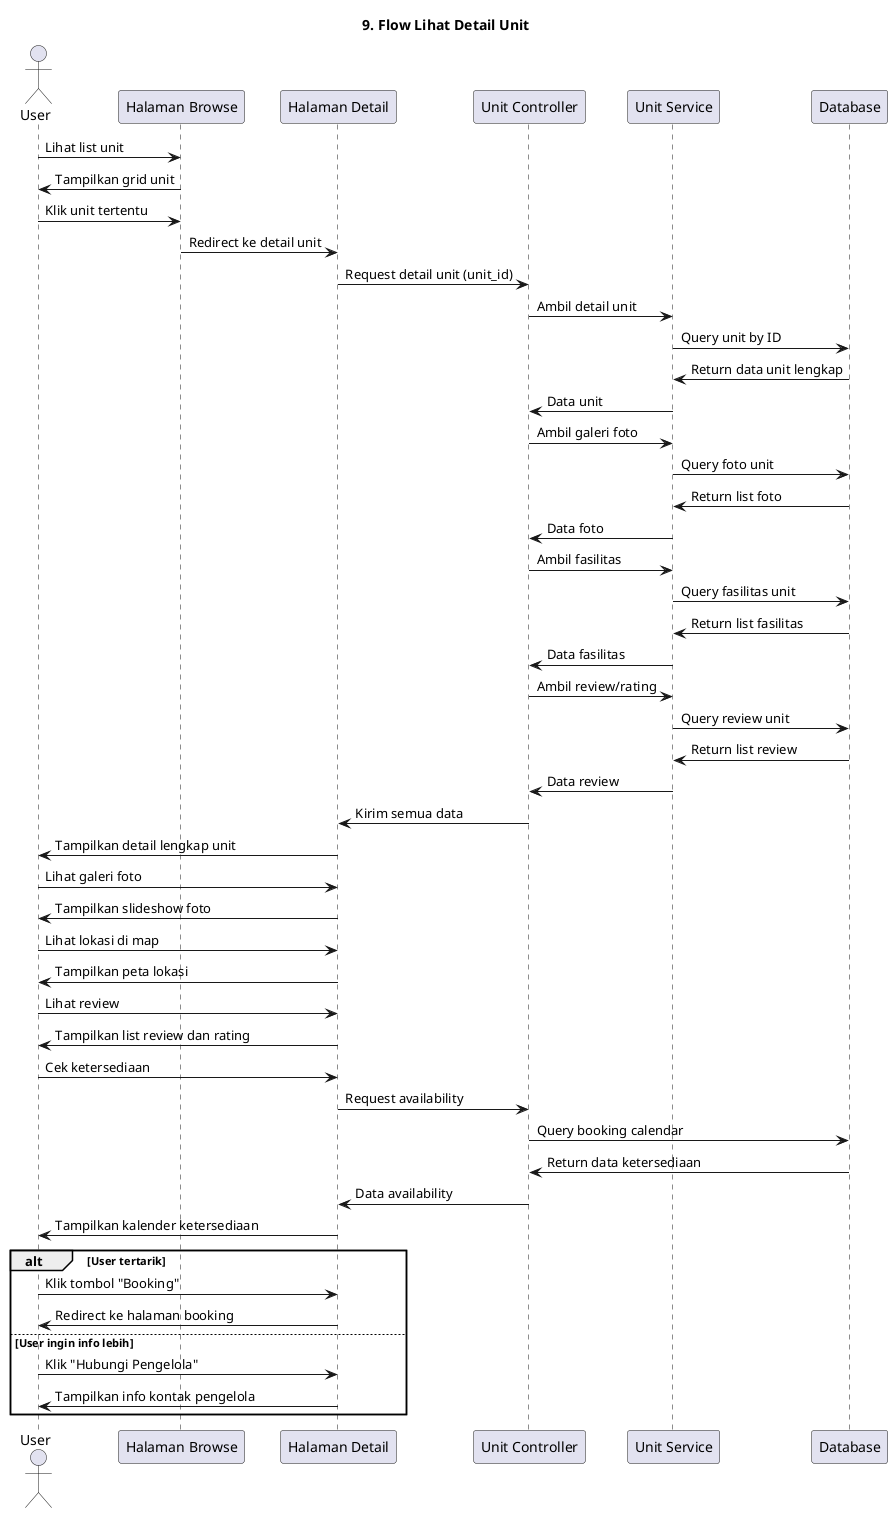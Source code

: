@startuml 9_Flow_Lihat_Detail_Unit
title 9. Flow Lihat Detail Unit

actor User
participant "Halaman Browse" as Browse
participant "Halaman Detail" as Detail
participant "Unit Controller" as Ctrl
participant "Unit Service" as Service
participant Database as DB

User -> Browse: Lihat list unit
Browse -> User: Tampilkan grid unit

User -> Browse: Klik unit tertentu
Browse -> Detail: Redirect ke detail unit

Detail -> Ctrl: Request detail unit (unit_id)
Ctrl -> Service: Ambil detail unit
Service -> DB: Query unit by ID
DB -> Service: Return data unit lengkap
Service -> Ctrl: Data unit

Ctrl -> Service: Ambil galeri foto
Service -> DB: Query foto unit
DB -> Service: Return list foto
Service -> Ctrl: Data foto

Ctrl -> Service: Ambil fasilitas
Service -> DB: Query fasilitas unit
DB -> Service: Return list fasilitas
Service -> Ctrl: Data fasilitas

Ctrl -> Service: Ambil review/rating
Service -> DB: Query review unit
DB -> Service: Return list review
Service -> Ctrl: Data review

Ctrl -> Detail: Kirim semua data
Detail -> User: Tampilkan detail lengkap unit

User -> Detail: Lihat galeri foto
Detail -> User: Tampilkan slideshow foto

User -> Detail: Lihat lokasi di map
Detail -> User: Tampilkan peta lokasi

User -> Detail: Lihat review
Detail -> User: Tampilkan list review dan rating

User -> Detail: Cek ketersediaan
Detail -> Ctrl: Request availability
Ctrl -> DB: Query booking calendar
DB -> Ctrl: Return data ketersediaan
Ctrl -> Detail: Data availability
Detail -> User: Tampilkan kalender ketersediaan

alt User tertarik
    User -> Detail: Klik tombol "Booking"
    Detail -> User: Redirect ke halaman booking
else User ingin info lebih
    User -> Detail: Klik "Hubungi Pengelola"
    Detail -> User: Tampilkan info kontak pengelola
end

@enduml
